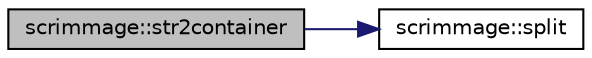 digraph "scrimmage::str2container"
{
 // LATEX_PDF_SIZE
  edge [fontname="Helvetica",fontsize="10",labelfontname="Helvetica",labelfontsize="10"];
  node [fontname="Helvetica",fontsize="10",shape=record];
  rankdir="LR";
  Node1 [label="scrimmage::str2container",height=0.2,width=0.4,color="black", fillcolor="grey75", style="filled", fontcolor="black",tooltip=" "];
  Node1 -> Node2 [color="midnightblue",fontsize="10",style="solid",fontname="Helvetica"];
  Node2 [label="scrimmage::split",height=0.2,width=0.4,color="black", fillcolor="white", style="filled",URL="$namespacescrimmage.html#aa4fc7e90a63d5191c27c81b3f856166d",tooltip=" "];
}
